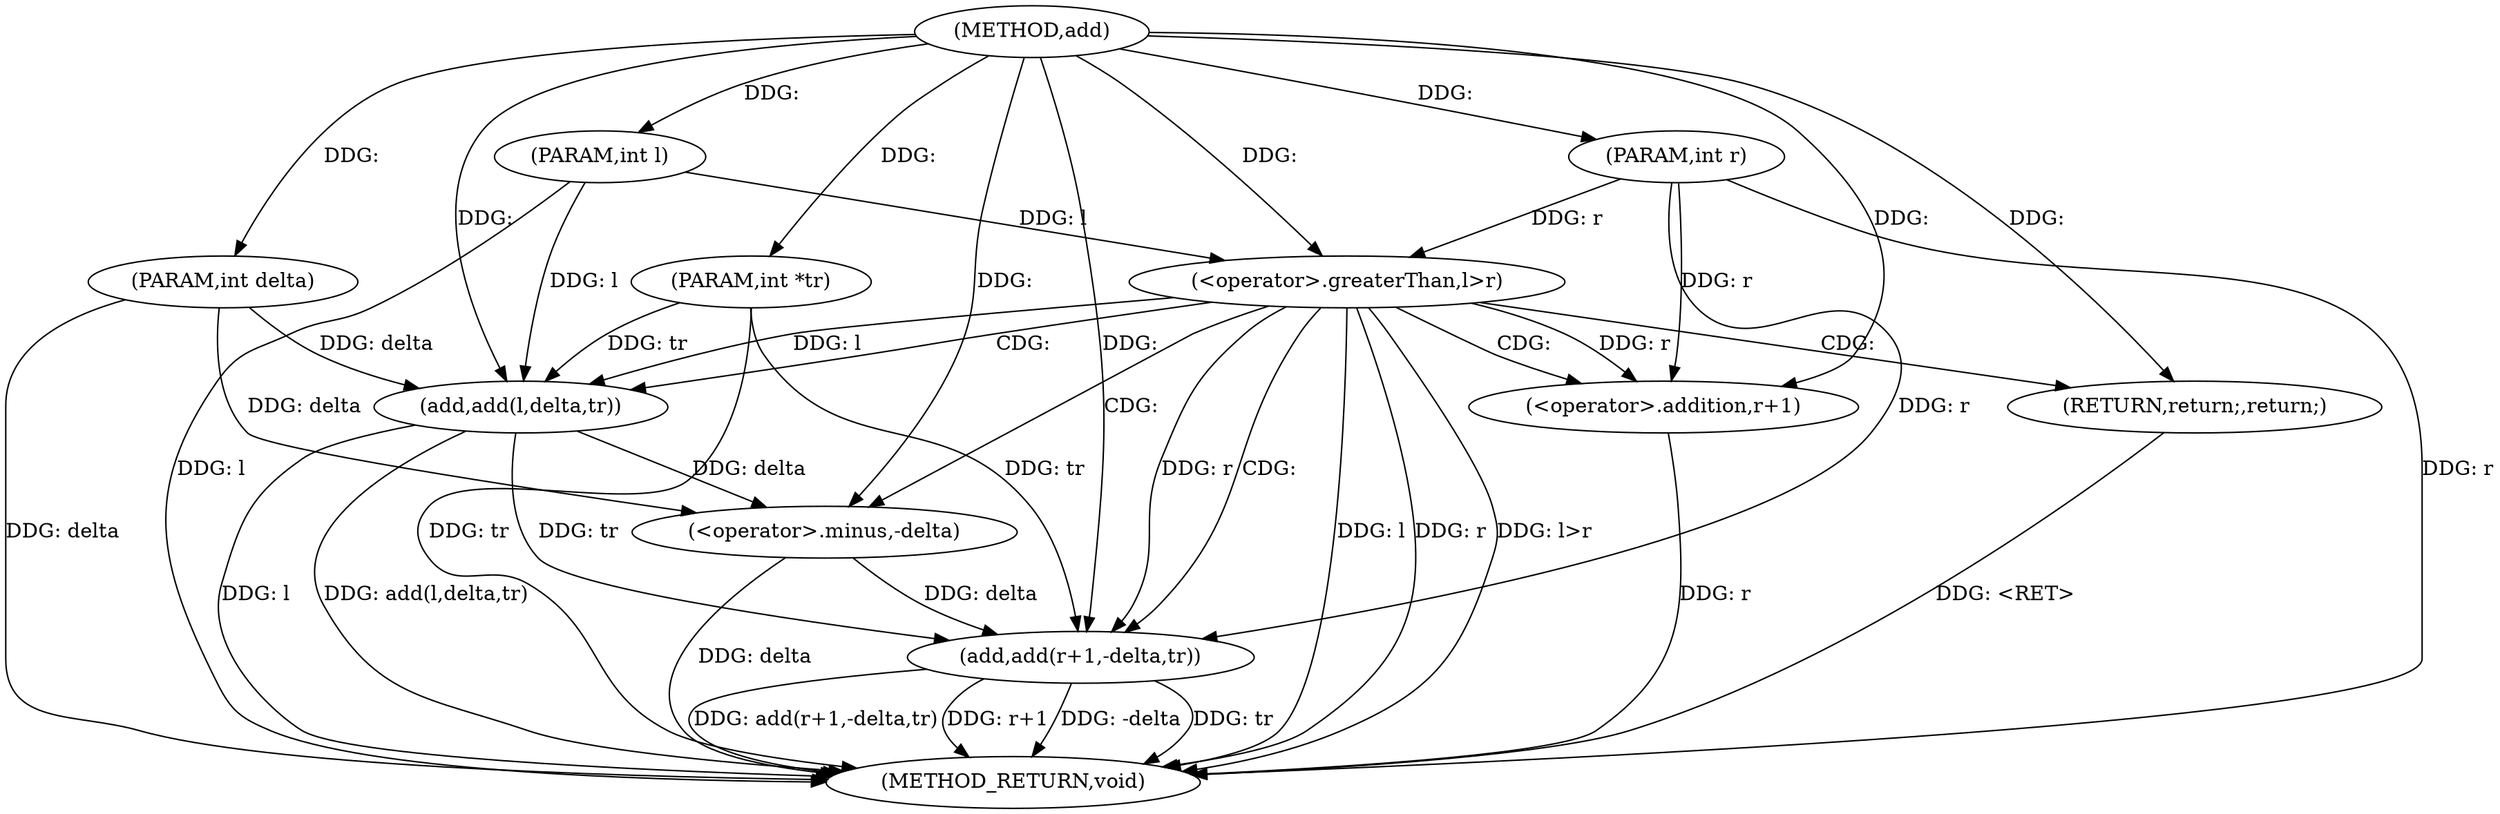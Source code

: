 digraph "add" {  
"1000501" [label = "(METHOD,add)" ]
"1000523" [label = "(METHOD_RETURN,void)" ]
"1000502" [label = "(PARAM,int l)" ]
"1000503" [label = "(PARAM,int r)" ]
"1000504" [label = "(PARAM,int delta)" ]
"1000505" [label = "(PARAM,int *tr)" ]
"1000512" [label = "(add,add(l,delta,tr))" ]
"1000516" [label = "(add,add(r+1,-delta,tr))" ]
"1000508" [label = "(<operator>.greaterThan,l>r)" ]
"1000511" [label = "(RETURN,return;,return;)" ]
"1000517" [label = "(<operator>.addition,r+1)" ]
"1000520" [label = "(<operator>.minus,-delta)" ]
  "1000511" -> "1000523"  [ label = "DDG: <RET>"] 
  "1000502" -> "1000523"  [ label = "DDG: l"] 
  "1000503" -> "1000523"  [ label = "DDG: r"] 
  "1000504" -> "1000523"  [ label = "DDG: delta"] 
  "1000505" -> "1000523"  [ label = "DDG: tr"] 
  "1000508" -> "1000523"  [ label = "DDG: l"] 
  "1000508" -> "1000523"  [ label = "DDG: r"] 
  "1000508" -> "1000523"  [ label = "DDG: l>r"] 
  "1000512" -> "1000523"  [ label = "DDG: l"] 
  "1000512" -> "1000523"  [ label = "DDG: add(l,delta,tr)"] 
  "1000517" -> "1000523"  [ label = "DDG: r"] 
  "1000516" -> "1000523"  [ label = "DDG: r+1"] 
  "1000520" -> "1000523"  [ label = "DDG: delta"] 
  "1000516" -> "1000523"  [ label = "DDG: -delta"] 
  "1000516" -> "1000523"  [ label = "DDG: tr"] 
  "1000516" -> "1000523"  [ label = "DDG: add(r+1,-delta,tr)"] 
  "1000501" -> "1000502"  [ label = "DDG: "] 
  "1000501" -> "1000503"  [ label = "DDG: "] 
  "1000501" -> "1000504"  [ label = "DDG: "] 
  "1000501" -> "1000505"  [ label = "DDG: "] 
  "1000501" -> "1000511"  [ label = "DDG: "] 
  "1000508" -> "1000512"  [ label = "DDG: l"] 
  "1000502" -> "1000512"  [ label = "DDG: l"] 
  "1000501" -> "1000512"  [ label = "DDG: "] 
  "1000504" -> "1000512"  [ label = "DDG: delta"] 
  "1000505" -> "1000512"  [ label = "DDG: tr"] 
  "1000508" -> "1000516"  [ label = "DDG: r"] 
  "1000503" -> "1000516"  [ label = "DDG: r"] 
  "1000501" -> "1000516"  [ label = "DDG: "] 
  "1000520" -> "1000516"  [ label = "DDG: delta"] 
  "1000512" -> "1000516"  [ label = "DDG: tr"] 
  "1000505" -> "1000516"  [ label = "DDG: tr"] 
  "1000502" -> "1000508"  [ label = "DDG: l"] 
  "1000501" -> "1000508"  [ label = "DDG: "] 
  "1000503" -> "1000508"  [ label = "DDG: r"] 
  "1000508" -> "1000517"  [ label = "DDG: r"] 
  "1000503" -> "1000517"  [ label = "DDG: r"] 
  "1000501" -> "1000517"  [ label = "DDG: "] 
  "1000512" -> "1000520"  [ label = "DDG: delta"] 
  "1000504" -> "1000520"  [ label = "DDG: delta"] 
  "1000501" -> "1000520"  [ label = "DDG: "] 
  "1000508" -> "1000511"  [ label = "CDG: "] 
  "1000508" -> "1000512"  [ label = "CDG: "] 
  "1000508" -> "1000516"  [ label = "CDG: "] 
  "1000508" -> "1000517"  [ label = "CDG: "] 
  "1000508" -> "1000520"  [ label = "CDG: "] 
}
